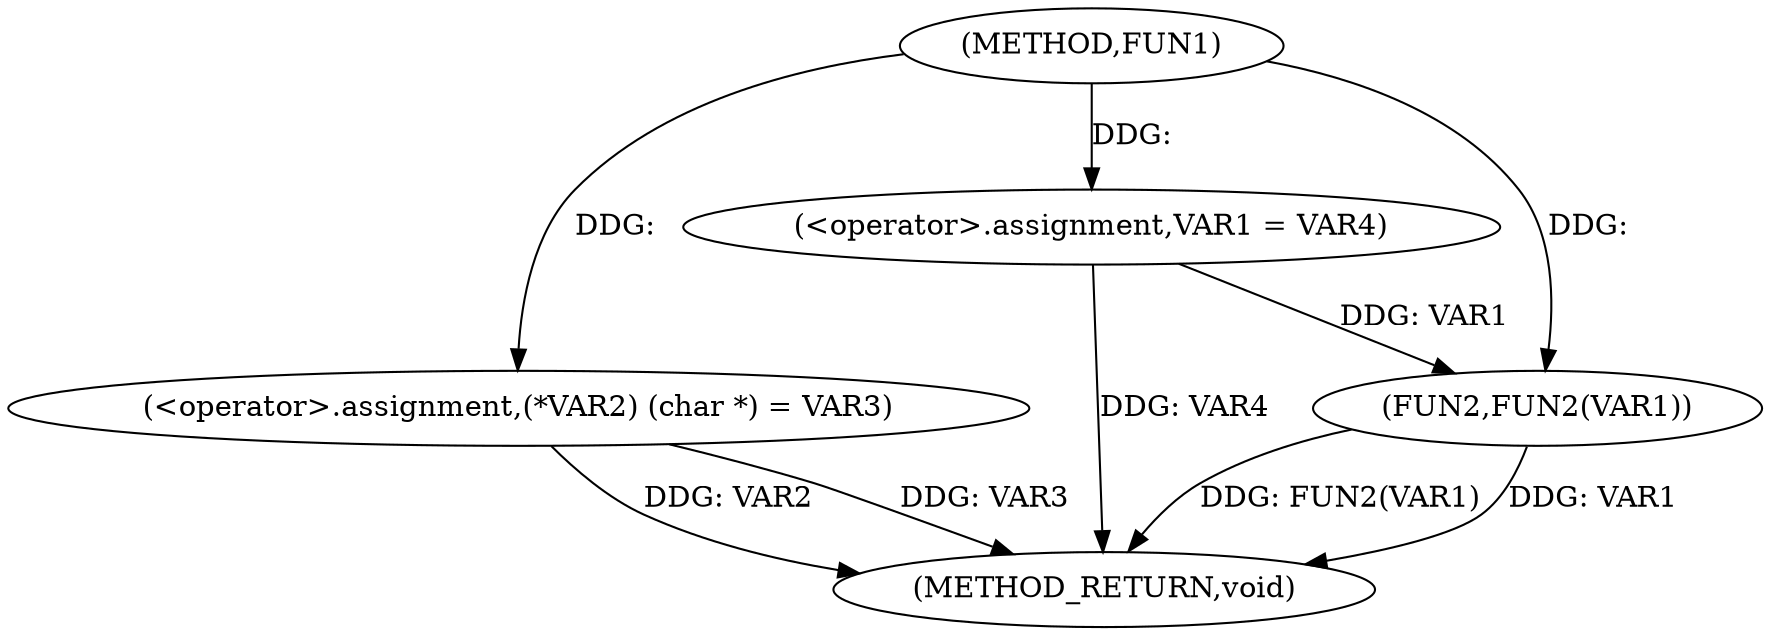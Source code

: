 digraph FUN1 {  
"1000100" [label = "(METHOD,FUN1)" ]
"1000114" [label = "(METHOD_RETURN,void)" ]
"1000104" [label = "(<operator>.assignment,(*VAR2) (char *) = VAR3)" ]
"1000109" [label = "(<operator>.assignment,VAR1 = VAR4)" ]
"1000112" [label = "(FUN2,FUN2(VAR1))" ]
  "1000104" -> "1000114"  [ label = "DDG: VAR2"] 
  "1000112" -> "1000114"  [ label = "DDG: FUN2(VAR1)"] 
  "1000112" -> "1000114"  [ label = "DDG: VAR1"] 
  "1000109" -> "1000114"  [ label = "DDG: VAR4"] 
  "1000104" -> "1000114"  [ label = "DDG: VAR3"] 
  "1000100" -> "1000104"  [ label = "DDG: "] 
  "1000100" -> "1000109"  [ label = "DDG: "] 
  "1000109" -> "1000112"  [ label = "DDG: VAR1"] 
  "1000100" -> "1000112"  [ label = "DDG: "] 
}
